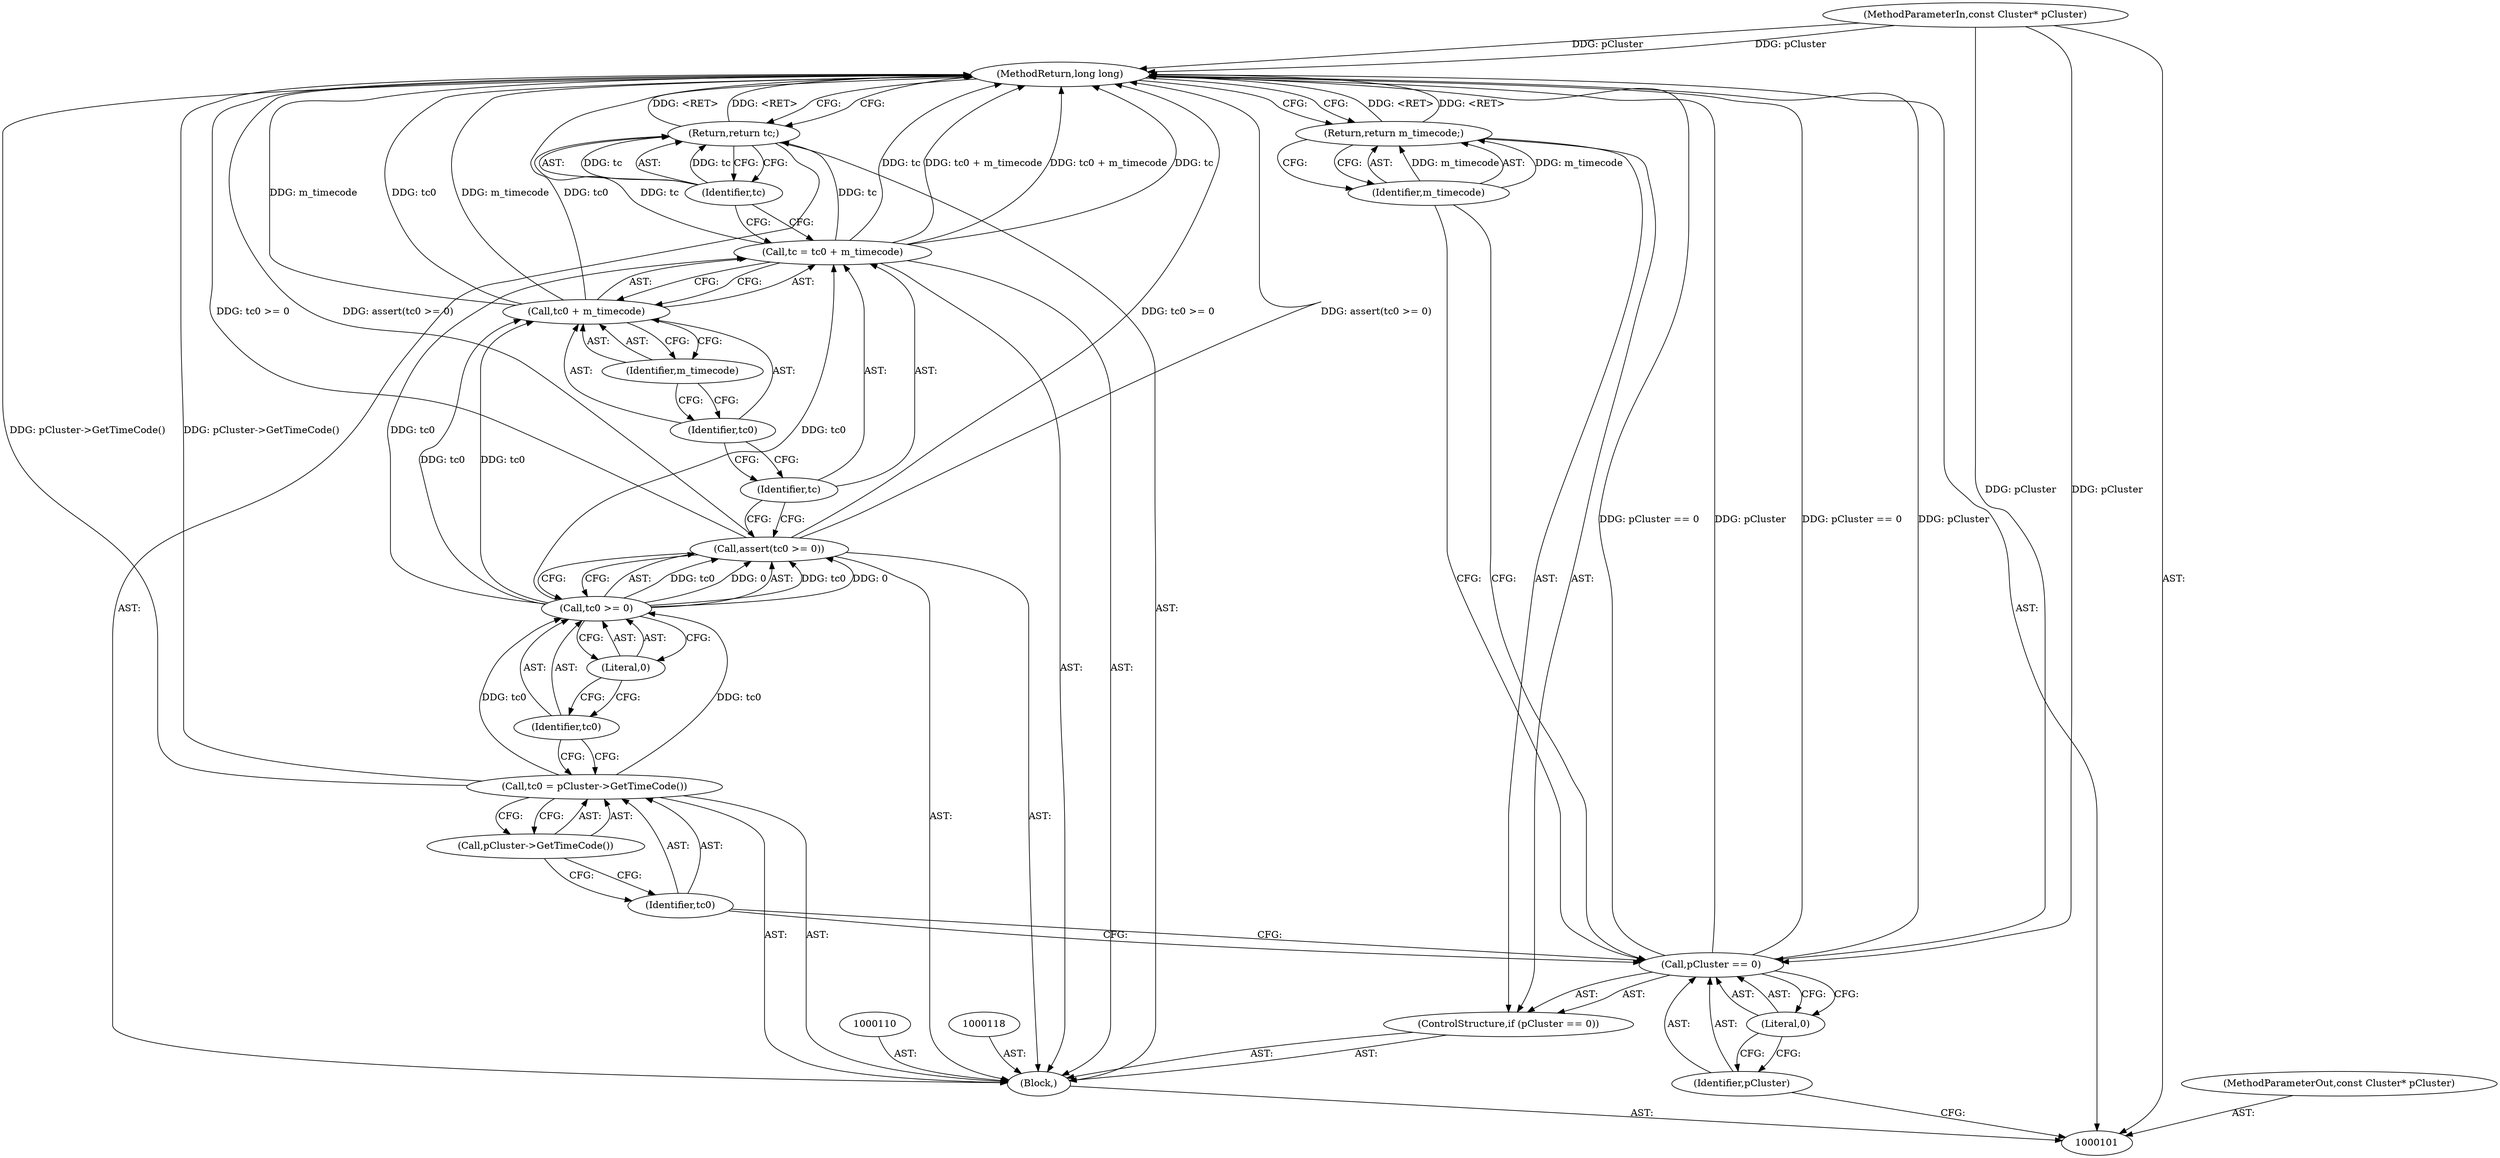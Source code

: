 digraph "1_Android_04839626ed859623901ebd3a5fd483982186b59d_128" {
"1000126" [label="(MethodReturn,long long)"];
"1000102" [label="(MethodParameterIn,const Cluster* pCluster)"];
"1000161" [label="(MethodParameterOut,const Cluster* pCluster)"];
"1000125" [label="(Identifier,tc)"];
"1000124" [label="(Return,return tc;)"];
"1000103" [label="(Block,)"];
"1000107" [label="(Literal,0)"];
"1000104" [label="(ControlStructure,if (pCluster == 0))"];
"1000105" [label="(Call,pCluster == 0)"];
"1000106" [label="(Identifier,pCluster)"];
"1000109" [label="(Identifier,m_timecode)"];
"1000108" [label="(Return,return m_timecode;)"];
"1000111" [label="(Call,tc0 = pCluster->GetTimeCode())"];
"1000112" [label="(Identifier,tc0)"];
"1000113" [label="(Call,pCluster->GetTimeCode())"];
"1000115" [label="(Call,tc0 >= 0)"];
"1000116" [label="(Identifier,tc0)"];
"1000117" [label="(Literal,0)"];
"1000114" [label="(Call,assert(tc0 >= 0))"];
"1000119" [label="(Call,tc = tc0 + m_timecode)"];
"1000120" [label="(Identifier,tc)"];
"1000121" [label="(Call,tc0 + m_timecode)"];
"1000122" [label="(Identifier,tc0)"];
"1000123" [label="(Identifier,m_timecode)"];
"1000126" -> "1000101"  [label="AST: "];
"1000126" -> "1000108"  [label="CFG: "];
"1000126" -> "1000124"  [label="CFG: "];
"1000108" -> "1000126"  [label="DDG: <RET>"];
"1000105" -> "1000126"  [label="DDG: pCluster == 0"];
"1000105" -> "1000126"  [label="DDG: pCluster"];
"1000114" -> "1000126"  [label="DDG: assert(tc0 >= 0)"];
"1000114" -> "1000126"  [label="DDG: tc0 >= 0"];
"1000121" -> "1000126"  [label="DDG: m_timecode"];
"1000121" -> "1000126"  [label="DDG: tc0"];
"1000102" -> "1000126"  [label="DDG: pCluster"];
"1000119" -> "1000126"  [label="DDG: tc0 + m_timecode"];
"1000119" -> "1000126"  [label="DDG: tc"];
"1000111" -> "1000126"  [label="DDG: pCluster->GetTimeCode()"];
"1000124" -> "1000126"  [label="DDG: <RET>"];
"1000102" -> "1000101"  [label="AST: "];
"1000102" -> "1000126"  [label="DDG: pCluster"];
"1000102" -> "1000105"  [label="DDG: pCluster"];
"1000161" -> "1000101"  [label="AST: "];
"1000125" -> "1000124"  [label="AST: "];
"1000125" -> "1000119"  [label="CFG: "];
"1000124" -> "1000125"  [label="CFG: "];
"1000125" -> "1000124"  [label="DDG: tc"];
"1000124" -> "1000103"  [label="AST: "];
"1000124" -> "1000125"  [label="CFG: "];
"1000125" -> "1000124"  [label="AST: "];
"1000126" -> "1000124"  [label="CFG: "];
"1000124" -> "1000126"  [label="DDG: <RET>"];
"1000125" -> "1000124"  [label="DDG: tc"];
"1000119" -> "1000124"  [label="DDG: tc"];
"1000103" -> "1000101"  [label="AST: "];
"1000104" -> "1000103"  [label="AST: "];
"1000110" -> "1000103"  [label="AST: "];
"1000111" -> "1000103"  [label="AST: "];
"1000114" -> "1000103"  [label="AST: "];
"1000118" -> "1000103"  [label="AST: "];
"1000119" -> "1000103"  [label="AST: "];
"1000124" -> "1000103"  [label="AST: "];
"1000107" -> "1000105"  [label="AST: "];
"1000107" -> "1000106"  [label="CFG: "];
"1000105" -> "1000107"  [label="CFG: "];
"1000104" -> "1000103"  [label="AST: "];
"1000105" -> "1000104"  [label="AST: "];
"1000108" -> "1000104"  [label="AST: "];
"1000105" -> "1000104"  [label="AST: "];
"1000105" -> "1000107"  [label="CFG: "];
"1000106" -> "1000105"  [label="AST: "];
"1000107" -> "1000105"  [label="AST: "];
"1000109" -> "1000105"  [label="CFG: "];
"1000112" -> "1000105"  [label="CFG: "];
"1000105" -> "1000126"  [label="DDG: pCluster == 0"];
"1000105" -> "1000126"  [label="DDG: pCluster"];
"1000102" -> "1000105"  [label="DDG: pCluster"];
"1000106" -> "1000105"  [label="AST: "];
"1000106" -> "1000101"  [label="CFG: "];
"1000107" -> "1000106"  [label="CFG: "];
"1000109" -> "1000108"  [label="AST: "];
"1000109" -> "1000105"  [label="CFG: "];
"1000108" -> "1000109"  [label="CFG: "];
"1000109" -> "1000108"  [label="DDG: m_timecode"];
"1000108" -> "1000104"  [label="AST: "];
"1000108" -> "1000109"  [label="CFG: "];
"1000109" -> "1000108"  [label="AST: "];
"1000126" -> "1000108"  [label="CFG: "];
"1000108" -> "1000126"  [label="DDG: <RET>"];
"1000109" -> "1000108"  [label="DDG: m_timecode"];
"1000111" -> "1000103"  [label="AST: "];
"1000111" -> "1000113"  [label="CFG: "];
"1000112" -> "1000111"  [label="AST: "];
"1000113" -> "1000111"  [label="AST: "];
"1000116" -> "1000111"  [label="CFG: "];
"1000111" -> "1000126"  [label="DDG: pCluster->GetTimeCode()"];
"1000111" -> "1000115"  [label="DDG: tc0"];
"1000112" -> "1000111"  [label="AST: "];
"1000112" -> "1000105"  [label="CFG: "];
"1000113" -> "1000112"  [label="CFG: "];
"1000113" -> "1000111"  [label="AST: "];
"1000113" -> "1000112"  [label="CFG: "];
"1000111" -> "1000113"  [label="CFG: "];
"1000115" -> "1000114"  [label="AST: "];
"1000115" -> "1000117"  [label="CFG: "];
"1000116" -> "1000115"  [label="AST: "];
"1000117" -> "1000115"  [label="AST: "];
"1000114" -> "1000115"  [label="CFG: "];
"1000115" -> "1000114"  [label="DDG: tc0"];
"1000115" -> "1000114"  [label="DDG: 0"];
"1000111" -> "1000115"  [label="DDG: tc0"];
"1000115" -> "1000119"  [label="DDG: tc0"];
"1000115" -> "1000121"  [label="DDG: tc0"];
"1000116" -> "1000115"  [label="AST: "];
"1000116" -> "1000111"  [label="CFG: "];
"1000117" -> "1000116"  [label="CFG: "];
"1000117" -> "1000115"  [label="AST: "];
"1000117" -> "1000116"  [label="CFG: "];
"1000115" -> "1000117"  [label="CFG: "];
"1000114" -> "1000103"  [label="AST: "];
"1000114" -> "1000115"  [label="CFG: "];
"1000115" -> "1000114"  [label="AST: "];
"1000120" -> "1000114"  [label="CFG: "];
"1000114" -> "1000126"  [label="DDG: assert(tc0 >= 0)"];
"1000114" -> "1000126"  [label="DDG: tc0 >= 0"];
"1000115" -> "1000114"  [label="DDG: tc0"];
"1000115" -> "1000114"  [label="DDG: 0"];
"1000119" -> "1000103"  [label="AST: "];
"1000119" -> "1000121"  [label="CFG: "];
"1000120" -> "1000119"  [label="AST: "];
"1000121" -> "1000119"  [label="AST: "];
"1000125" -> "1000119"  [label="CFG: "];
"1000119" -> "1000126"  [label="DDG: tc0 + m_timecode"];
"1000119" -> "1000126"  [label="DDG: tc"];
"1000115" -> "1000119"  [label="DDG: tc0"];
"1000119" -> "1000124"  [label="DDG: tc"];
"1000120" -> "1000119"  [label="AST: "];
"1000120" -> "1000114"  [label="CFG: "];
"1000122" -> "1000120"  [label="CFG: "];
"1000121" -> "1000119"  [label="AST: "];
"1000121" -> "1000123"  [label="CFG: "];
"1000122" -> "1000121"  [label="AST: "];
"1000123" -> "1000121"  [label="AST: "];
"1000119" -> "1000121"  [label="CFG: "];
"1000121" -> "1000126"  [label="DDG: m_timecode"];
"1000121" -> "1000126"  [label="DDG: tc0"];
"1000115" -> "1000121"  [label="DDG: tc0"];
"1000122" -> "1000121"  [label="AST: "];
"1000122" -> "1000120"  [label="CFG: "];
"1000123" -> "1000122"  [label="CFG: "];
"1000123" -> "1000121"  [label="AST: "];
"1000123" -> "1000122"  [label="CFG: "];
"1000121" -> "1000123"  [label="CFG: "];
}
